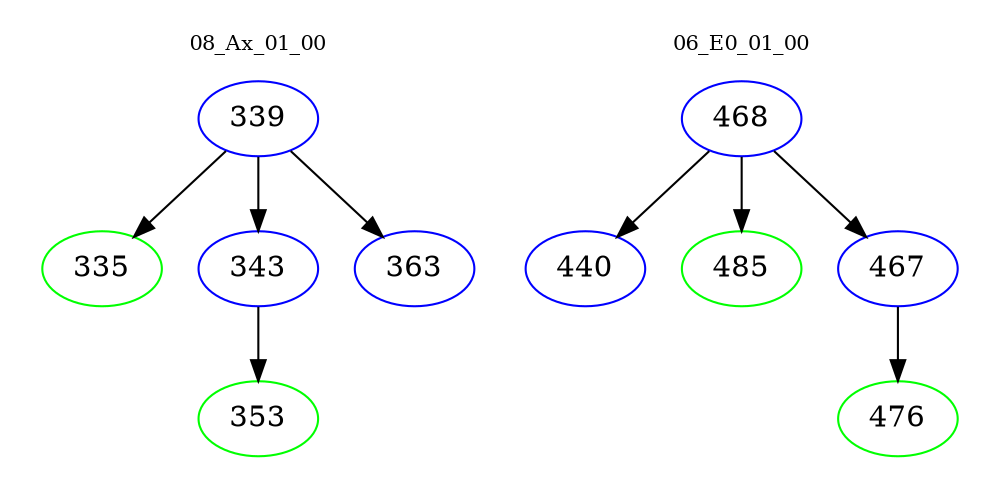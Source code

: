 digraph{
subgraph cluster_0 {
color = white
label = "08_Ax_01_00";
fontsize=10;
T0_339 [label="339", color="blue"]
T0_339 -> T0_335 [color="black"]
T0_335 [label="335", color="green"]
T0_339 -> T0_343 [color="black"]
T0_343 [label="343", color="blue"]
T0_343 -> T0_353 [color="black"]
T0_353 [label="353", color="green"]
T0_339 -> T0_363 [color="black"]
T0_363 [label="363", color="blue"]
}
subgraph cluster_1 {
color = white
label = "06_E0_01_00";
fontsize=10;
T1_468 [label="468", color="blue"]
T1_468 -> T1_440 [color="black"]
T1_440 [label="440", color="blue"]
T1_468 -> T1_485 [color="black"]
T1_485 [label="485", color="green"]
T1_468 -> T1_467 [color="black"]
T1_467 [label="467", color="blue"]
T1_467 -> T1_476 [color="black"]
T1_476 [label="476", color="green"]
}
}

